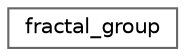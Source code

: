 digraph "类继承关系图"
{
 // LATEX_PDF_SIZE
  bgcolor="transparent";
  edge [fontname=Helvetica,fontsize=10,labelfontname=Helvetica,labelfontsize=10];
  node [fontname=Helvetica,fontsize=10,shape=box,height=0.2,width=0.4];
  rankdir="LR";
  Node0 [id="Node000000",label="fractal_group",height=0.2,width=0.4,color="grey40", fillcolor="white", style="filled",URL="$classfractal__group.html",tooltip="The group of fractals"];
}
